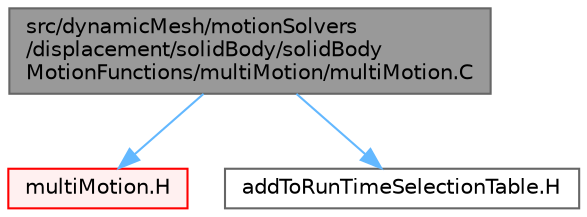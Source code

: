 digraph "src/dynamicMesh/motionSolvers/displacement/solidBody/solidBodyMotionFunctions/multiMotion/multiMotion.C"
{
 // LATEX_PDF_SIZE
  bgcolor="transparent";
  edge [fontname=Helvetica,fontsize=10,labelfontname=Helvetica,labelfontsize=10];
  node [fontname=Helvetica,fontsize=10,shape=box,height=0.2,width=0.4];
  Node1 [id="Node000001",label="src/dynamicMesh/motionSolvers\l/displacement/solidBody/solidBody\lMotionFunctions/multiMotion/multiMotion.C",height=0.2,width=0.4,color="gray40", fillcolor="grey60", style="filled", fontcolor="black",tooltip=" "];
  Node1 -> Node2 [id="edge1_Node000001_Node000002",color="steelblue1",style="solid",tooltip=" "];
  Node2 [id="Node000002",label="multiMotion.H",height=0.2,width=0.4,color="red", fillcolor="#FFF0F0", style="filled",URL="$multiMotion_8H.html",tooltip=" "];
  Node1 -> Node280 [id="edge2_Node000001_Node000280",color="steelblue1",style="solid",tooltip=" "];
  Node280 [id="Node000280",label="addToRunTimeSelectionTable.H",height=0.2,width=0.4,color="grey40", fillcolor="white", style="filled",URL="$addToRunTimeSelectionTable_8H.html",tooltip="Macros for easy insertion into run-time selection tables."];
}
